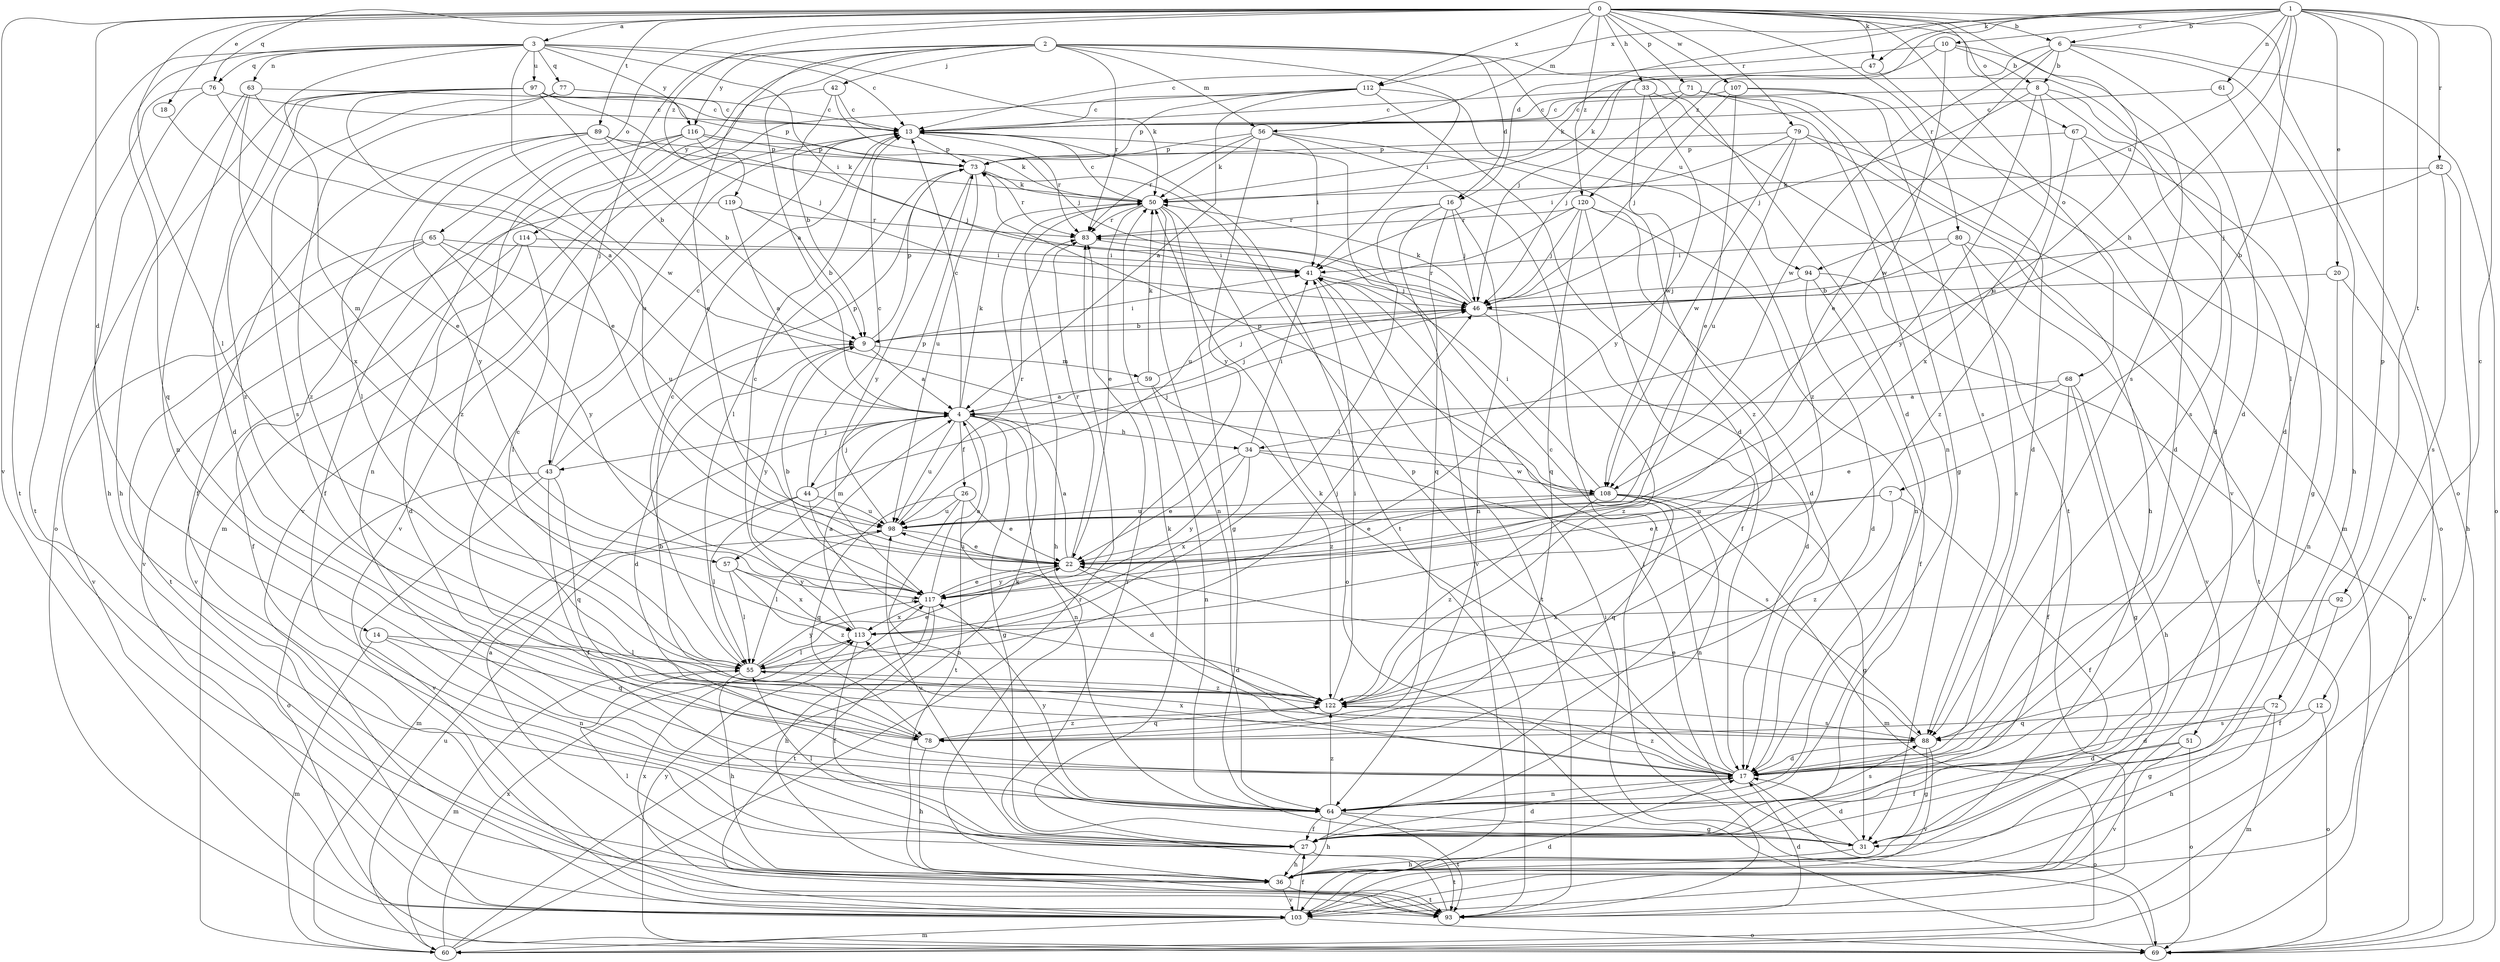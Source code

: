 strict digraph  {
0;
1;
2;
3;
4;
6;
7;
8;
9;
10;
12;
13;
14;
16;
17;
18;
20;
22;
26;
27;
31;
33;
34;
36;
41;
42;
43;
44;
46;
47;
50;
51;
55;
56;
57;
59;
60;
61;
63;
64;
65;
67;
68;
69;
71;
72;
73;
76;
77;
78;
79;
80;
82;
83;
88;
89;
92;
93;
94;
97;
98;
103;
107;
108;
112;
113;
114;
116;
117;
119;
120;
122;
0 -> 3  [label=a];
0 -> 6  [label=b];
0 -> 14  [label=d];
0 -> 18  [label=e];
0 -> 33  [label=h];
0 -> 47  [label=k];
0 -> 51  [label=l];
0 -> 55  [label=l];
0 -> 56  [label=m];
0 -> 65  [label=o];
0 -> 67  [label=o];
0 -> 68  [label=o];
0 -> 69  [label=o];
0 -> 71  [label=p];
0 -> 76  [label=q];
0 -> 79  [label=r];
0 -> 80  [label=r];
0 -> 88  [label=s];
0 -> 89  [label=t];
0 -> 103  [label=v];
0 -> 107  [label=w];
0 -> 112  [label=x];
0 -> 119  [label=z];
0 -> 120  [label=z];
1 -> 6  [label=b];
1 -> 7  [label=b];
1 -> 10  [label=c];
1 -> 12  [label=c];
1 -> 16  [label=d];
1 -> 20  [label=e];
1 -> 34  [label=h];
1 -> 47  [label=k];
1 -> 61  [label=n];
1 -> 72  [label=p];
1 -> 82  [label=r];
1 -> 92  [label=t];
1 -> 94  [label=u];
1 -> 112  [label=x];
1 -> 120  [label=z];
2 -> 4  [label=a];
2 -> 16  [label=d];
2 -> 17  [label=d];
2 -> 22  [label=e];
2 -> 41  [label=i];
2 -> 42  [label=j];
2 -> 43  [label=j];
2 -> 56  [label=m];
2 -> 83  [label=r];
2 -> 94  [label=u];
2 -> 114  [label=y];
2 -> 116  [label=y];
3 -> 13  [label=c];
3 -> 41  [label=i];
3 -> 50  [label=k];
3 -> 57  [label=m];
3 -> 63  [label=n];
3 -> 76  [label=q];
3 -> 77  [label=q];
3 -> 78  [label=q];
3 -> 93  [label=t];
3 -> 97  [label=u];
3 -> 108  [label=w];
3 -> 116  [label=y];
4 -> 13  [label=c];
4 -> 26  [label=f];
4 -> 31  [label=g];
4 -> 34  [label=h];
4 -> 43  [label=j];
4 -> 44  [label=j];
4 -> 46  [label=j];
4 -> 50  [label=k];
4 -> 57  [label=m];
4 -> 64  [label=n];
4 -> 93  [label=t];
4 -> 98  [label=u];
6 -> 8  [label=b];
6 -> 17  [label=d];
6 -> 22  [label=e];
6 -> 36  [label=h];
6 -> 50  [label=k];
6 -> 69  [label=o];
6 -> 108  [label=w];
7 -> 22  [label=e];
7 -> 27  [label=f];
7 -> 98  [label=u];
7 -> 122  [label=z];
8 -> 13  [label=c];
8 -> 17  [label=d];
8 -> 46  [label=j];
8 -> 88  [label=s];
8 -> 113  [label=x];
8 -> 117  [label=y];
9 -> 4  [label=a];
9 -> 17  [label=d];
9 -> 41  [label=i];
9 -> 59  [label=m];
9 -> 73  [label=p];
9 -> 117  [label=y];
10 -> 8  [label=b];
10 -> 13  [label=c];
10 -> 50  [label=k];
10 -> 98  [label=u];
10 -> 108  [label=w];
12 -> 31  [label=g];
12 -> 69  [label=o];
12 -> 88  [label=s];
13 -> 73  [label=p];
13 -> 83  [label=r];
13 -> 93  [label=t];
13 -> 103  [label=v];
14 -> 55  [label=l];
14 -> 60  [label=m];
14 -> 64  [label=n];
14 -> 78  [label=q];
16 -> 46  [label=j];
16 -> 55  [label=l];
16 -> 64  [label=n];
16 -> 78  [label=q];
16 -> 83  [label=r];
16 -> 103  [label=v];
17 -> 13  [label=c];
17 -> 50  [label=k];
17 -> 64  [label=n];
17 -> 69  [label=o];
17 -> 73  [label=p];
17 -> 113  [label=x];
17 -> 122  [label=z];
18 -> 22  [label=e];
20 -> 46  [label=j];
20 -> 64  [label=n];
20 -> 103  [label=v];
22 -> 4  [label=a];
22 -> 17  [label=d];
22 -> 83  [label=r];
22 -> 98  [label=u];
22 -> 117  [label=y];
26 -> 17  [label=d];
26 -> 22  [label=e];
26 -> 64  [label=n];
26 -> 78  [label=q];
26 -> 98  [label=u];
27 -> 17  [label=d];
27 -> 36  [label=h];
27 -> 50  [label=k];
27 -> 55  [label=l];
27 -> 93  [label=t];
27 -> 98  [label=u];
31 -> 17  [label=d];
31 -> 36  [label=h];
31 -> 41  [label=i];
33 -> 13  [label=c];
33 -> 93  [label=t];
33 -> 108  [label=w];
33 -> 117  [label=y];
34 -> 22  [label=e];
34 -> 41  [label=i];
34 -> 88  [label=s];
34 -> 108  [label=w];
34 -> 113  [label=x];
34 -> 117  [label=y];
36 -> 4  [label=a];
36 -> 55  [label=l];
36 -> 93  [label=t];
36 -> 103  [label=v];
41 -> 46  [label=j];
41 -> 93  [label=t];
42 -> 9  [label=b];
42 -> 13  [label=c];
42 -> 46  [label=j];
42 -> 60  [label=m];
43 -> 13  [label=c];
43 -> 27  [label=f];
43 -> 69  [label=o];
43 -> 73  [label=p];
43 -> 78  [label=q];
43 -> 103  [label=v];
44 -> 13  [label=c];
44 -> 46  [label=j];
44 -> 55  [label=l];
44 -> 60  [label=m];
44 -> 98  [label=u];
44 -> 122  [label=z];
46 -> 9  [label=b];
46 -> 17  [label=d];
46 -> 50  [label=k];
46 -> 83  [label=r];
46 -> 122  [label=z];
47 -> 46  [label=j];
47 -> 103  [label=v];
50 -> 13  [label=c];
50 -> 22  [label=e];
50 -> 31  [label=g];
50 -> 36  [label=h];
50 -> 64  [label=n];
50 -> 69  [label=o];
50 -> 83  [label=r];
51 -> 17  [label=d];
51 -> 27  [label=f];
51 -> 69  [label=o];
51 -> 103  [label=v];
55 -> 13  [label=c];
55 -> 22  [label=e];
55 -> 36  [label=h];
55 -> 46  [label=j];
55 -> 60  [label=m];
55 -> 117  [label=y];
55 -> 122  [label=z];
56 -> 41  [label=i];
56 -> 50  [label=k];
56 -> 73  [label=p];
56 -> 83  [label=r];
56 -> 93  [label=t];
56 -> 117  [label=y];
56 -> 122  [label=z];
57 -> 55  [label=l];
57 -> 113  [label=x];
57 -> 117  [label=y];
57 -> 122  [label=z];
59 -> 4  [label=a];
59 -> 46  [label=j];
59 -> 50  [label=k];
59 -> 64  [label=n];
59 -> 122  [label=z];
60 -> 50  [label=k];
60 -> 83  [label=r];
60 -> 98  [label=u];
60 -> 113  [label=x];
61 -> 13  [label=c];
61 -> 17  [label=d];
63 -> 13  [label=c];
63 -> 64  [label=n];
63 -> 69  [label=o];
63 -> 98  [label=u];
63 -> 113  [label=x];
64 -> 27  [label=f];
64 -> 31  [label=g];
64 -> 36  [label=h];
64 -> 88  [label=s];
64 -> 93  [label=t];
64 -> 117  [label=y];
64 -> 122  [label=z];
65 -> 27  [label=f];
65 -> 41  [label=i];
65 -> 93  [label=t];
65 -> 98  [label=u];
65 -> 103  [label=v];
65 -> 117  [label=y];
67 -> 17  [label=d];
67 -> 31  [label=g];
67 -> 73  [label=p];
67 -> 122  [label=z];
68 -> 4  [label=a];
68 -> 22  [label=e];
68 -> 27  [label=f];
68 -> 31  [label=g];
68 -> 36  [label=h];
69 -> 41  [label=i];
69 -> 117  [label=y];
71 -> 13  [label=c];
71 -> 31  [label=g];
71 -> 46  [label=j];
71 -> 60  [label=m];
71 -> 64  [label=n];
72 -> 17  [label=d];
72 -> 36  [label=h];
72 -> 60  [label=m];
72 -> 78  [label=q];
73 -> 50  [label=k];
73 -> 55  [label=l];
73 -> 83  [label=r];
73 -> 98  [label=u];
73 -> 117  [label=y];
76 -> 4  [label=a];
76 -> 13  [label=c];
76 -> 36  [label=h];
76 -> 93  [label=t];
77 -> 13  [label=c];
77 -> 88  [label=s];
77 -> 122  [label=z];
78 -> 9  [label=b];
78 -> 13  [label=c];
78 -> 36  [label=h];
78 -> 122  [label=z];
79 -> 17  [label=d];
79 -> 36  [label=h];
79 -> 41  [label=i];
79 -> 73  [label=p];
79 -> 98  [label=u];
79 -> 108  [label=w];
80 -> 9  [label=b];
80 -> 41  [label=i];
80 -> 88  [label=s];
80 -> 93  [label=t];
80 -> 103  [label=v];
82 -> 36  [label=h];
82 -> 46  [label=j];
82 -> 50  [label=k];
82 -> 88  [label=s];
83 -> 41  [label=i];
88 -> 17  [label=d];
88 -> 22  [label=e];
88 -> 31  [label=g];
88 -> 55  [label=l];
88 -> 103  [label=v];
89 -> 9  [label=b];
89 -> 27  [label=f];
89 -> 50  [label=k];
89 -> 55  [label=l];
89 -> 73  [label=p];
89 -> 117  [label=y];
92 -> 27  [label=f];
92 -> 113  [label=x];
93 -> 17  [label=d];
93 -> 83  [label=r];
93 -> 113  [label=x];
94 -> 17  [label=d];
94 -> 27  [label=f];
94 -> 46  [label=j];
94 -> 69  [label=o];
97 -> 9  [label=b];
97 -> 13  [label=c];
97 -> 17  [label=d];
97 -> 22  [label=e];
97 -> 36  [label=h];
97 -> 46  [label=j];
97 -> 73  [label=p];
97 -> 122  [label=z];
98 -> 22  [label=e];
98 -> 55  [label=l];
98 -> 73  [label=p];
98 -> 83  [label=r];
103 -> 17  [label=d];
103 -> 27  [label=f];
103 -> 60  [label=m];
103 -> 69  [label=o];
107 -> 13  [label=c];
107 -> 22  [label=e];
107 -> 46  [label=j];
107 -> 69  [label=o];
107 -> 88  [label=s];
108 -> 22  [label=e];
108 -> 31  [label=g];
108 -> 41  [label=i];
108 -> 60  [label=m];
108 -> 64  [label=n];
108 -> 73  [label=p];
108 -> 78  [label=q];
108 -> 98  [label=u];
108 -> 122  [label=z];
112 -> 4  [label=a];
112 -> 13  [label=c];
112 -> 17  [label=d];
112 -> 73  [label=p];
112 -> 103  [label=v];
112 -> 122  [label=z];
113 -> 4  [label=a];
113 -> 13  [label=c];
113 -> 27  [label=f];
113 -> 55  [label=l];
114 -> 17  [label=d];
114 -> 41  [label=i];
114 -> 55  [label=l];
114 -> 103  [label=v];
116 -> 27  [label=f];
116 -> 46  [label=j];
116 -> 50  [label=k];
116 -> 64  [label=n];
116 -> 73  [label=p];
116 -> 122  [label=z];
117 -> 4  [label=a];
117 -> 9  [label=b];
117 -> 22  [label=e];
117 -> 36  [label=h];
117 -> 93  [label=t];
117 -> 113  [label=x];
119 -> 4  [label=a];
119 -> 9  [label=b];
119 -> 83  [label=r];
119 -> 103  [label=v];
120 -> 17  [label=d];
120 -> 27  [label=f];
120 -> 46  [label=j];
120 -> 64  [label=n];
120 -> 78  [label=q];
120 -> 83  [label=r];
120 -> 98  [label=u];
122 -> 41  [label=i];
122 -> 78  [label=q];
122 -> 88  [label=s];
}
